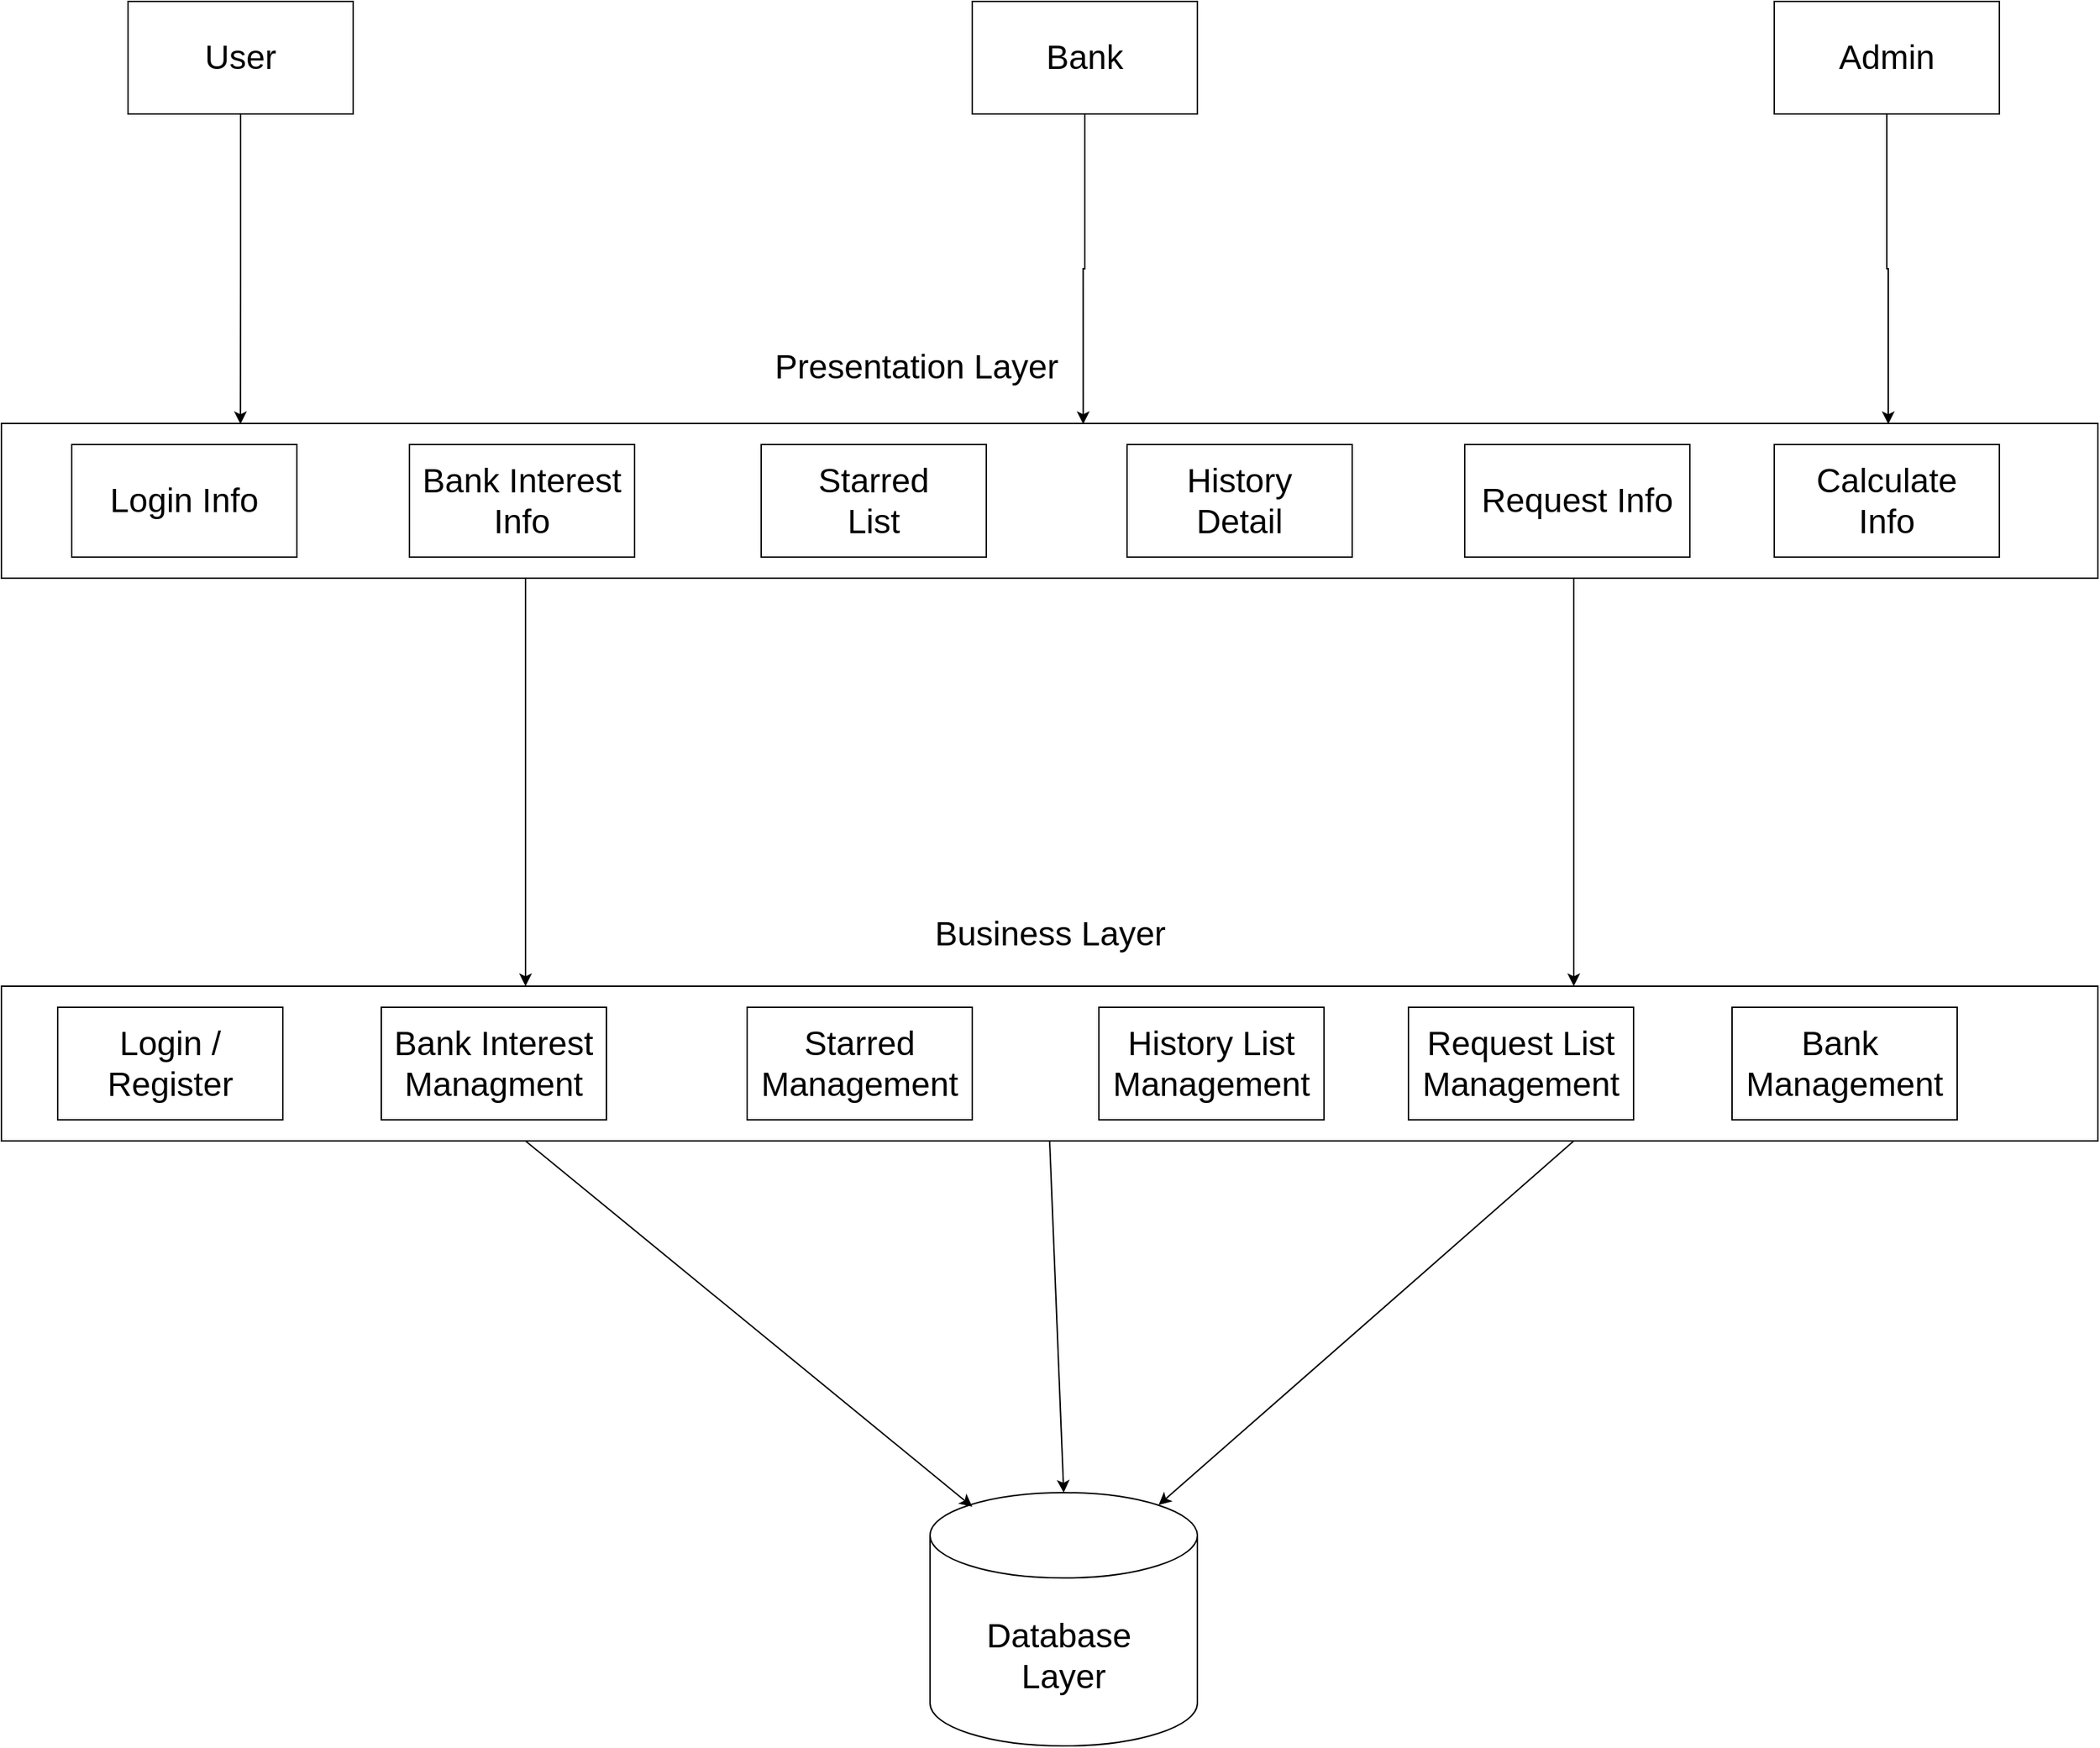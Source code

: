 <mxfile version="23.1.5" type="device">
  <diagram name="Page-1" id="BlA8-khIOTS75bjrSui-">
    <mxGraphModel dx="1727" dy="1090" grid="1" gridSize="10" guides="1" tooltips="1" connect="1" arrows="1" fold="1" page="1" pageScale="1" pageWidth="850" pageHeight="1100" math="0" shadow="0">
      <root>
        <mxCell id="0" />
        <mxCell id="1" parent="0" />
        <mxCell id="EyyYIxt7xb4__7wt9_pV-14" style="edgeStyle=orthogonalEdgeStyle;rounded=0;orthogonalLoop=1;jettySize=auto;html=1;exitX=0.25;exitY=1;exitDx=0;exitDy=0;entryX=0.25;entryY=0;entryDx=0;entryDy=0;" parent="1" source="EyyYIxt7xb4__7wt9_pV-1" target="EyyYIxt7xb4__7wt9_pV-5" edge="1">
          <mxGeometry relative="1" as="geometry" />
        </mxCell>
        <mxCell id="EyyYIxt7xb4__7wt9_pV-15" style="edgeStyle=orthogonalEdgeStyle;rounded=0;orthogonalLoop=1;jettySize=auto;html=1;exitX=0.75;exitY=1;exitDx=0;exitDy=0;entryX=0.75;entryY=0;entryDx=0;entryDy=0;" parent="1" source="EyyYIxt7xb4__7wt9_pV-1" target="EyyYIxt7xb4__7wt9_pV-5" edge="1">
          <mxGeometry relative="1" as="geometry" />
        </mxCell>
        <mxCell id="EyyYIxt7xb4__7wt9_pV-1" value="" style="rounded=0;whiteSpace=wrap;html=1;" parent="1" vertex="1">
          <mxGeometry x="470" y="420" width="1490" height="110" as="geometry" />
        </mxCell>
        <mxCell id="EyyYIxt7xb4__7wt9_pV-2" value="&lt;font style=&quot;font-size: 24px;&quot;&gt;User&lt;/font&gt;" style="rounded=0;whiteSpace=wrap;html=1;" parent="1" vertex="1">
          <mxGeometry x="560" y="120" width="160" height="80" as="geometry" />
        </mxCell>
        <mxCell id="EyyYIxt7xb4__7wt9_pV-3" value="&lt;span style=&quot;font-size: 24px;&quot;&gt;Bank&lt;/span&gt;" style="rounded=0;whiteSpace=wrap;html=1;" parent="1" vertex="1">
          <mxGeometry x="1160" y="120" width="160" height="80" as="geometry" />
        </mxCell>
        <mxCell id="EyyYIxt7xb4__7wt9_pV-4" value="&lt;span style=&quot;font-size: 24px;&quot;&gt;Admin&lt;/span&gt;" style="rounded=0;whiteSpace=wrap;html=1;" parent="1" vertex="1">
          <mxGeometry x="1730" y="120" width="160" height="80" as="geometry" />
        </mxCell>
        <mxCell id="EyyYIxt7xb4__7wt9_pV-5" value="" style="rounded=0;whiteSpace=wrap;html=1;" parent="1" vertex="1">
          <mxGeometry x="470" y="820" width="1490" height="110" as="geometry" />
        </mxCell>
        <mxCell id="EyyYIxt7xb4__7wt9_pV-6" value="&lt;font style=&quot;&quot;&gt;&lt;font style=&quot;font-size: 24px;&quot;&gt;Database&amp;nbsp;&lt;br&gt;Layer&lt;/font&gt;&lt;br&gt;&lt;/font&gt;" style="shape=cylinder3;whiteSpace=wrap;html=1;boundedLbl=1;backgroundOutline=1;size=30.333;" parent="1" vertex="1">
          <mxGeometry x="1130" y="1180" width="190" height="180" as="geometry" />
        </mxCell>
        <mxCell id="EyyYIxt7xb4__7wt9_pV-8" value="" style="endArrow=classic;html=1;rounded=0;exitX=0.25;exitY=1;exitDx=0;exitDy=0;" parent="1" source="EyyYIxt7xb4__7wt9_pV-5" edge="1">
          <mxGeometry width="50" height="50" relative="1" as="geometry">
            <mxPoint x="760.0" y="930" as="sourcePoint" />
            <mxPoint x="1160" y="1190" as="targetPoint" />
          </mxGeometry>
        </mxCell>
        <mxCell id="EyyYIxt7xb4__7wt9_pV-10" value="" style="endArrow=classic;html=1;rounded=0;exitX=0.5;exitY=1;exitDx=0;exitDy=0;entryX=0.5;entryY=0;entryDx=0;entryDy=0;entryPerimeter=0;" parent="1" source="EyyYIxt7xb4__7wt9_pV-5" target="EyyYIxt7xb4__7wt9_pV-6" edge="1">
          <mxGeometry width="50" height="50" relative="1" as="geometry">
            <mxPoint x="1070" y="850" as="sourcePoint" />
            <mxPoint x="1458.82" y="1127.143" as="targetPoint" />
          </mxGeometry>
        </mxCell>
        <mxCell id="EyyYIxt7xb4__7wt9_pV-11" value="" style="endArrow=classic;html=1;rounded=0;exitX=0.75;exitY=1;exitDx=0;exitDy=0;entryX=0.855;entryY=0;entryDx=0;entryDy=8.797;entryPerimeter=0;" parent="1" source="EyyYIxt7xb4__7wt9_pV-5" target="EyyYIxt7xb4__7wt9_pV-6" edge="1">
          <mxGeometry width="50" height="50" relative="1" as="geometry">
            <mxPoint x="1420" y="920" as="sourcePoint" />
            <mxPoint x="1808.82" y="1197.143" as="targetPoint" />
          </mxGeometry>
        </mxCell>
        <mxCell id="EyyYIxt7xb4__7wt9_pV-12" value="&lt;span style=&quot;font-size: 24px;&quot;&gt;Business Layer&lt;/span&gt;" style="text;html=1;align=center;verticalAlign=middle;resizable=0;points=[];autosize=1;strokeColor=none;fillColor=none;" parent="1" vertex="1">
          <mxGeometry x="1120" y="763" width="190" height="40" as="geometry" />
        </mxCell>
        <mxCell id="EyyYIxt7xb4__7wt9_pV-13" value="&lt;span style=&quot;font-size: 24px;&quot;&gt;Presentation Layer&lt;/span&gt;" style="text;html=1;align=center;verticalAlign=middle;resizable=0;points=[];autosize=1;strokeColor=none;fillColor=none;" parent="1" vertex="1">
          <mxGeometry x="1010" y="360" width="220" height="40" as="geometry" />
        </mxCell>
        <mxCell id="EyyYIxt7xb4__7wt9_pV-16" style="edgeStyle=orthogonalEdgeStyle;rounded=0;orthogonalLoop=1;jettySize=auto;html=1;exitX=0.5;exitY=1;exitDx=0;exitDy=0;entryX=0.114;entryY=0.004;entryDx=0;entryDy=0;entryPerimeter=0;" parent="1" source="EyyYIxt7xb4__7wt9_pV-2" target="EyyYIxt7xb4__7wt9_pV-1" edge="1">
          <mxGeometry relative="1" as="geometry" />
        </mxCell>
        <mxCell id="EyyYIxt7xb4__7wt9_pV-17" style="edgeStyle=orthogonalEdgeStyle;rounded=0;orthogonalLoop=1;jettySize=auto;html=1;exitX=0.5;exitY=1;exitDx=0;exitDy=0;entryX=0.516;entryY=0.004;entryDx=0;entryDy=0;entryPerimeter=0;" parent="1" source="EyyYIxt7xb4__7wt9_pV-3" target="EyyYIxt7xb4__7wt9_pV-1" edge="1">
          <mxGeometry relative="1" as="geometry" />
        </mxCell>
        <mxCell id="EyyYIxt7xb4__7wt9_pV-18" style="edgeStyle=orthogonalEdgeStyle;rounded=0;orthogonalLoop=1;jettySize=auto;html=1;exitX=0.5;exitY=1;exitDx=0;exitDy=0;entryX=0.9;entryY=0.004;entryDx=0;entryDy=0;entryPerimeter=0;" parent="1" source="EyyYIxt7xb4__7wt9_pV-4" target="EyyYIxt7xb4__7wt9_pV-1" edge="1">
          <mxGeometry relative="1" as="geometry" />
        </mxCell>
        <mxCell id="Dn2bJM7fqggnUJCbUAH7-1" value="&lt;span style=&quot;font-size: 24px;&quot;&gt;Login Info&lt;/span&gt;" style="rounded=0;whiteSpace=wrap;html=1;" vertex="1" parent="1">
          <mxGeometry x="520" y="435" width="160" height="80" as="geometry" />
        </mxCell>
        <mxCell id="Dn2bJM7fqggnUJCbUAH7-2" value="&lt;font style=&quot;font-size: 24px;&quot;&gt;Bank Interest&lt;br&gt;Info&lt;br&gt;&lt;/font&gt;" style="rounded=0;whiteSpace=wrap;html=1;" vertex="1" parent="1">
          <mxGeometry x="760" y="435" width="160" height="80" as="geometry" />
        </mxCell>
        <mxCell id="Dn2bJM7fqggnUJCbUAH7-3" value="&lt;span style=&quot;font-size: 24px;&quot;&gt;Starred&lt;br&gt;List&lt;br&gt;&lt;/span&gt;" style="rounded=0;whiteSpace=wrap;html=1;" vertex="1" parent="1">
          <mxGeometry x="1010" y="435" width="160" height="80" as="geometry" />
        </mxCell>
        <mxCell id="Dn2bJM7fqggnUJCbUAH7-4" value="&lt;font style=&quot;font-size: 24px;&quot;&gt;History&lt;br&gt;Detail&lt;br&gt;&lt;/font&gt;" style="rounded=0;whiteSpace=wrap;html=1;" vertex="1" parent="1">
          <mxGeometry x="1270" y="435" width="160" height="80" as="geometry" />
        </mxCell>
        <mxCell id="Dn2bJM7fqggnUJCbUAH7-5" value="&lt;font style=&quot;font-size: 24px;&quot;&gt;Request Info&lt;/font&gt;" style="rounded=0;whiteSpace=wrap;html=1;" vertex="1" parent="1">
          <mxGeometry x="1510" y="435" width="160" height="80" as="geometry" />
        </mxCell>
        <mxCell id="Dn2bJM7fqggnUJCbUAH7-6" value="&lt;font style=&quot;font-size: 24px;&quot;&gt;Calculate&lt;br&gt;Info&lt;br&gt;&lt;/font&gt;" style="rounded=0;whiteSpace=wrap;html=1;" vertex="1" parent="1">
          <mxGeometry x="1730" y="435" width="160" height="80" as="geometry" />
        </mxCell>
        <mxCell id="Dn2bJM7fqggnUJCbUAH7-7" value="&lt;span style=&quot;font-size: 24px;&quot;&gt;Login / Register&lt;/span&gt;" style="rounded=0;whiteSpace=wrap;html=1;" vertex="1" parent="1">
          <mxGeometry x="510" y="835" width="160" height="80" as="geometry" />
        </mxCell>
        <mxCell id="Dn2bJM7fqggnUJCbUAH7-8" value="&lt;span style=&quot;font-size: 24px;&quot;&gt;Bank Interest&lt;br&gt;Managment&lt;br&gt;&lt;/span&gt;" style="rounded=0;whiteSpace=wrap;html=1;" vertex="1" parent="1">
          <mxGeometry x="740" y="835" width="160" height="80" as="geometry" />
        </mxCell>
        <mxCell id="Dn2bJM7fqggnUJCbUAH7-9" value="&lt;span style=&quot;font-size: 24px;&quot;&gt;Starred&lt;br&gt;Management&lt;br&gt;&lt;/span&gt;" style="rounded=0;whiteSpace=wrap;html=1;" vertex="1" parent="1">
          <mxGeometry x="1000" y="835" width="160" height="80" as="geometry" />
        </mxCell>
        <mxCell id="Dn2bJM7fqggnUJCbUAH7-10" value="&lt;span style=&quot;font-size: 24px;&quot;&gt;History List&lt;br&gt;Management&lt;br&gt;&lt;/span&gt;" style="rounded=0;whiteSpace=wrap;html=1;" vertex="1" parent="1">
          <mxGeometry x="1250" y="835" width="160" height="80" as="geometry" />
        </mxCell>
        <mxCell id="Dn2bJM7fqggnUJCbUAH7-11" value="&lt;span style=&quot;font-size: 24px;&quot;&gt;Request List&lt;br&gt;Management&lt;br&gt;&lt;/span&gt;" style="rounded=0;whiteSpace=wrap;html=1;" vertex="1" parent="1">
          <mxGeometry x="1470" y="835" width="160" height="80" as="geometry" />
        </mxCell>
        <mxCell id="Dn2bJM7fqggnUJCbUAH7-12" value="&lt;span style=&quot;font-size: 24px;&quot;&gt;Bank&amp;nbsp;&lt;br&gt;Management&lt;br&gt;&lt;/span&gt;" style="rounded=0;whiteSpace=wrap;html=1;" vertex="1" parent="1">
          <mxGeometry x="1700" y="835" width="160" height="80" as="geometry" />
        </mxCell>
      </root>
    </mxGraphModel>
  </diagram>
</mxfile>
